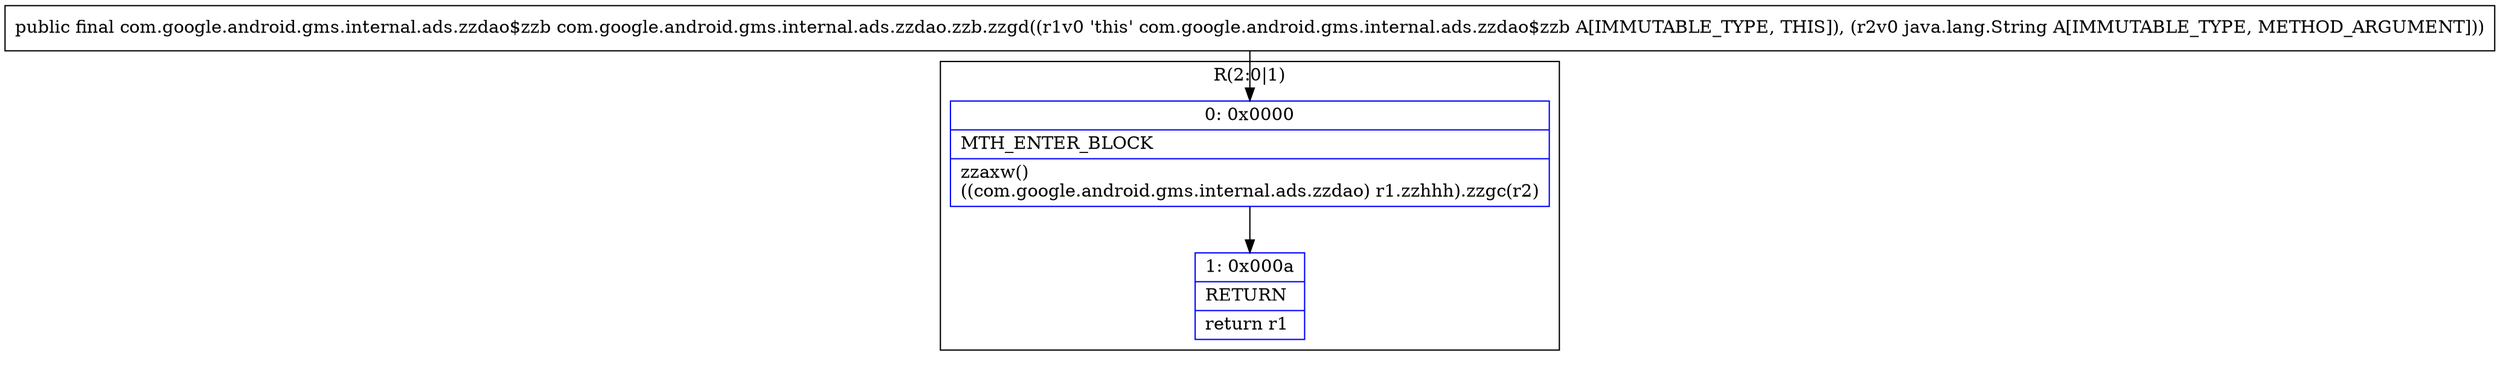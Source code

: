 digraph "CFG forcom.google.android.gms.internal.ads.zzdao.zzb.zzgd(Ljava\/lang\/String;)Lcom\/google\/android\/gms\/internal\/ads\/zzdao$zzb;" {
subgraph cluster_Region_2029116830 {
label = "R(2:0|1)";
node [shape=record,color=blue];
Node_0 [shape=record,label="{0\:\ 0x0000|MTH_ENTER_BLOCK\l|zzaxw()\l((com.google.android.gms.internal.ads.zzdao) r1.zzhhh).zzgc(r2)\l}"];
Node_1 [shape=record,label="{1\:\ 0x000a|RETURN\l|return r1\l}"];
}
MethodNode[shape=record,label="{public final com.google.android.gms.internal.ads.zzdao$zzb com.google.android.gms.internal.ads.zzdao.zzb.zzgd((r1v0 'this' com.google.android.gms.internal.ads.zzdao$zzb A[IMMUTABLE_TYPE, THIS]), (r2v0 java.lang.String A[IMMUTABLE_TYPE, METHOD_ARGUMENT])) }"];
MethodNode -> Node_0;
Node_0 -> Node_1;
}

